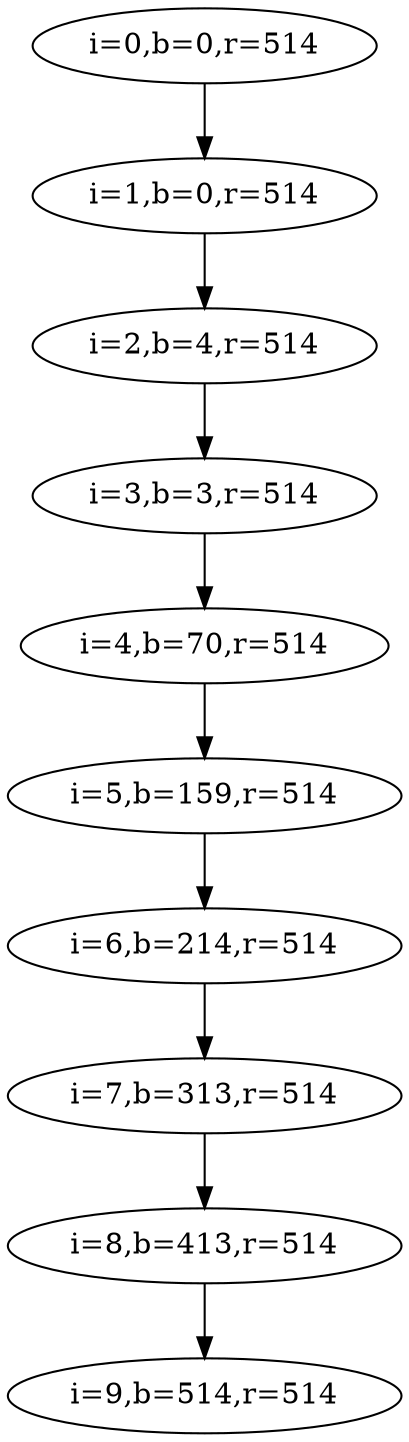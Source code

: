 strict digraph G {
  1 [ label="i=7,b=313,r=514" ];
  2 [ label="i=8,b=413,r=514" ];
  3 [ label="i=4,b=70,r=514" ];
  4 [ label="i=5,b=159,r=514" ];
  5 [ label="i=2,b=4,r=514" ];
  6 [ label="i=3,b=3,r=514" ];
  7 [ label="i=6,b=214,r=514" ];
  8 [ label="i=0,b=0,r=514" ];
  9 [ label="i=1,b=0,r=514" ];
  10 [ label="i=9,b=514,r=514" ];
  1 -> 2;
  3 -> 4;
  5 -> 6;
  7 -> 1;
  6 -> 3;
  8 -> 9;
  9 -> 5;
  4 -> 7;
  2 -> 10;
}
